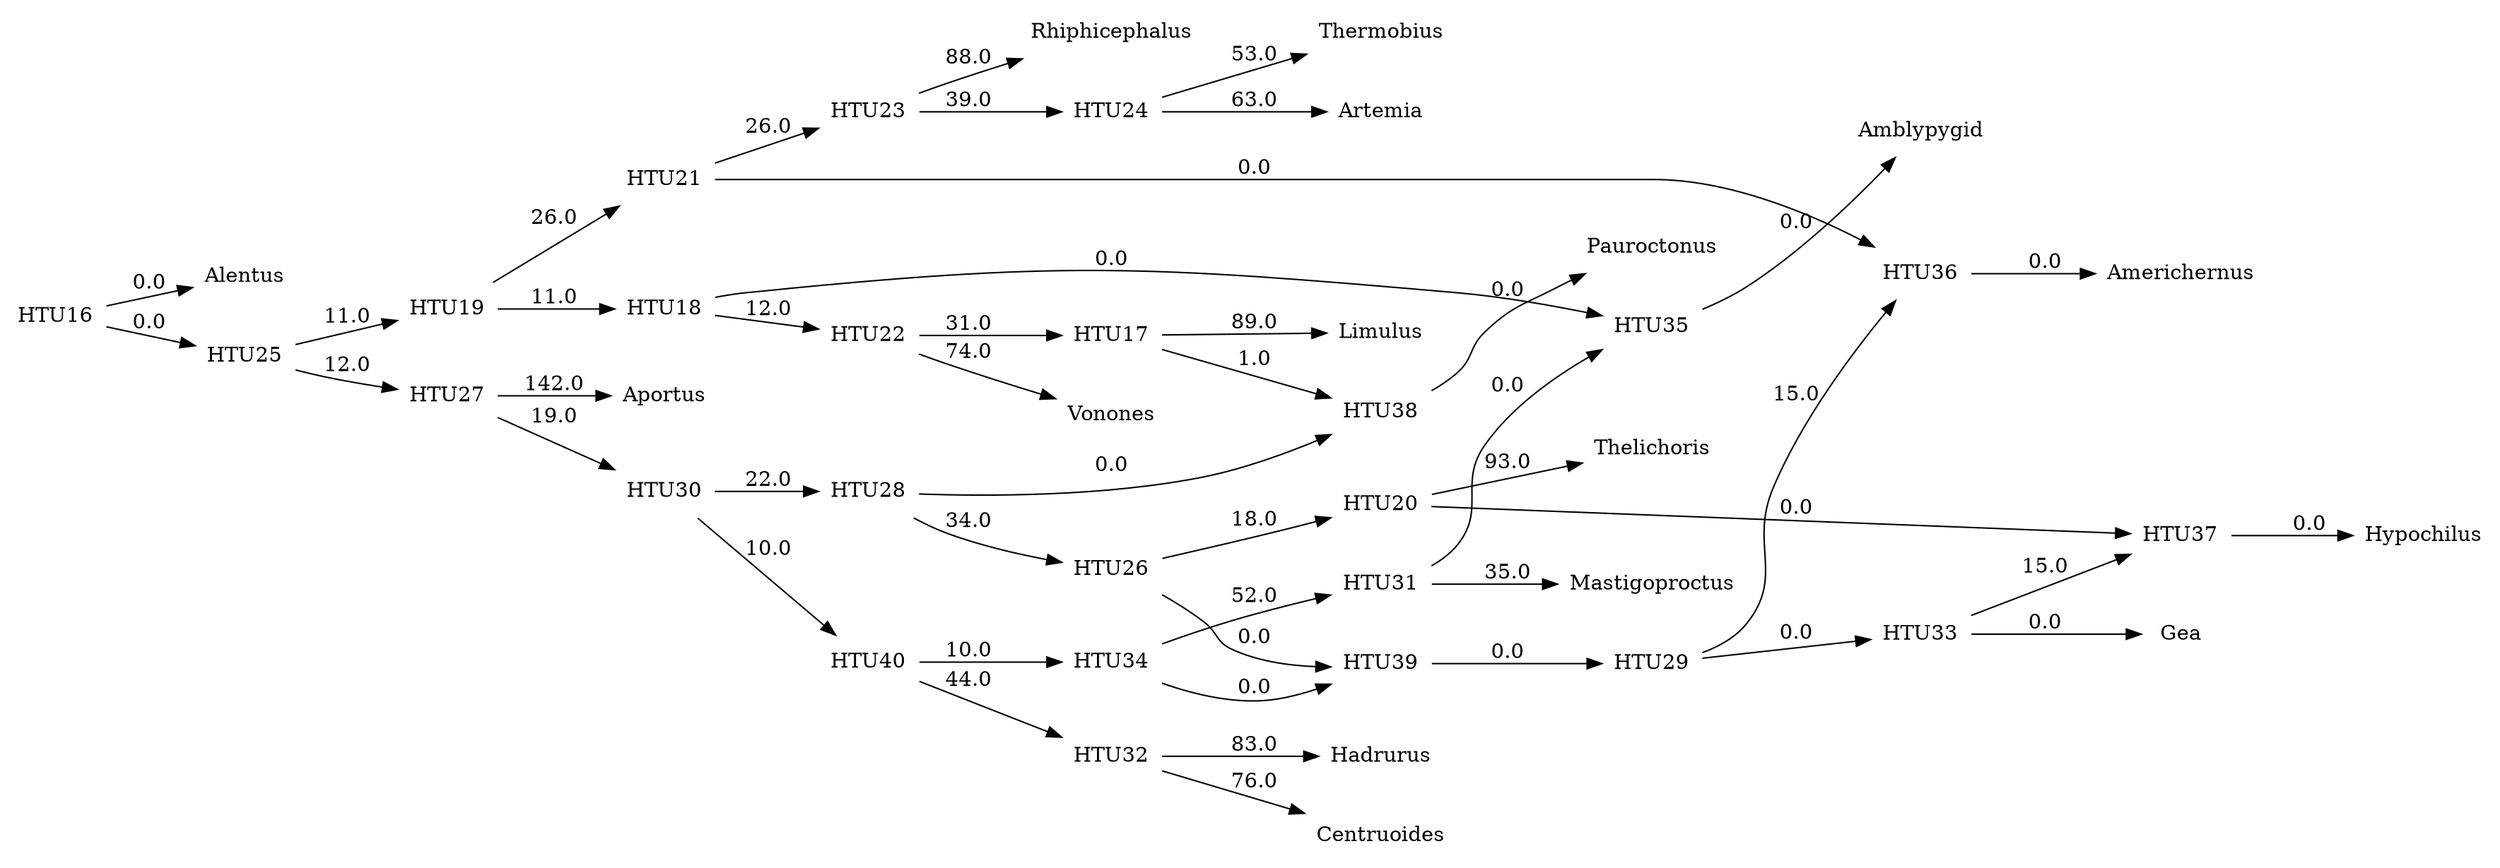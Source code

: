 digraph G {
	rankdir = LR;	edge [colorscheme=spectral11];	node [shape = none];

    0 [label=Alentus];
    1 [label=Amblypygid];
    2 [label=Americhernus];
    3 [label=Aportus];
    4 [label=Artemia];
    5 [label=Centruoides];
    6 [label=Gea];
    7 [label=Hadrurus];
    8 [label=Hypochilus];
    9 [label=Limulus];
    10 [label=Mastigoproctus];
    11 [label=Pauroctonus];
    12 [label=Rhiphicephalus];
    13 [label=Thelichoris];
    14 [label=Thermobius];
    15 [label=Vonones];
    16 [label=HTU16];
    17 [label=HTU17];
    18 [label=HTU18];
    19 [label=HTU19];
    20 [label=HTU20];
    21 [label=HTU21];
    22 [label=HTU22];
    23 [label=HTU23];
    24 [label=HTU24];
    25 [label=HTU25];
    26 [label=HTU26];
    27 [label=HTU27];
    28 [label=HTU28];
    29 [label=HTU29];
    30 [label=HTU30];
    31 [label=HTU31];
    32 [label=HTU32];
    33 [label=HTU33];
    34 [label=HTU34];
    35 [label=HTU35];
    36 [label=HTU36];
    37 [label=HTU37];
    38 [label=HTU38];
    39 [label=HTU39];
    40 [label=HTU40];
    16 -> 0 [label=0.0];
    16 -> 25 [label=0.0];
    17 -> 9 [label=89.0];
    17 -> 38 [label=1.0];
    18 -> 22 [label=12.0];
    18 -> 35 [label=0.0];
    19 -> 18 [label=11.0];
    19 -> 21 [label=26.0];
    20 -> 13 [label=93.0];
    20 -> 37 [label=0.0];
    21 -> 23 [label=26.0];
    21 -> 36 [label=0.0];
    22 -> 15 [label=74.0];
    22 -> 17 [label=31.0];
    23 -> 12 [label=88.0];
    23 -> 24 [label=39.0];
    24 -> 4 [label=63.0];
    24 -> 14 [label=53.0];
    25 -> 19 [label=11.0];
    25 -> 27 [label=12.0];
    26 -> 20 [label=18.0];
    26 -> 39 [label=0.0];
    27 -> 3 [label=142.0];
    27 -> 30 [label=19.0];
    28 -> 26 [label=34.0];
    28 -> 38 [label=0.0];
    29 -> 33 [label=0.0];
    29 -> 36 [label=15.0];
    30 -> 28 [label=22.0];
    30 -> 40 [label=10.0];
    31 -> 10 [label=35.0];
    31 -> 35 [label=0.0];
    32 -> 5 [label=76.0];
    32 -> 7 [label=83.0];
    33 -> 6 [label=0.0];
    33 -> 37 [label=15.0];
    34 -> 31 [label=52.0];
    34 -> 39 [label=0.0];
    35 -> 1 [label=0.0];
    36 -> 2 [label=0.0];
    37 -> 8 [label=0.0];
    38 -> 11 [label=0.0];
    39 -> 29 [label=0.0];
    40 -> 32 [label=44.0];
    40 -> 34 [label=10.0];
}
//3578.0
digraph G {
	rankdir = LR;	edge [colorscheme=spectral11];	node [shape = none];

    0 [label=Alentus];
    1 [label=Amblypygid];
    2 [label=Americhernus];
    3 [label=Aportus];
    4 [label=Artemia];
    5 [label=Centruoides];
    6 [label=Gea];
    7 [label=Hadrurus];
    8 [label=Hypochilus];
    9 [label=Limulus];
    10 [label=Mastigoproctus];
    11 [label=Pauroctonus];
    12 [label=Rhiphicephalus];
    13 [label=Thelichoris];
    14 [label=Thermobius];
    15 [label=Vonones];
    16 [label=HTU16];
    17 [label=HTU17];
    18 [label=HTU18];
    19 [label=HTU19];
    20 [label=HTU20];
    21 [label=HTU21];
    22 [label=HTU22];
    23 [label=HTU23];
    24 [label=HTU24];
    25 [label=HTU25];
    26 [label=HTU26];
    27 [label=HTU27];
    28 [label=HTU28];
    29 [label=HTU29];
    30 [label=HTU30];
    16 -> 0 [label=0.0];
    16 -> 25 [label=0.0];
    17 -> 9 [label=89.0];
    17 -> 11 [label=97.0];
    18 -> 1 [label=75.0];
    18 -> 22 [label=11.0];
    19 -> 18 [label=14.0];
    19 -> 21 [label=21.0];
    20 -> 8 [label=100.0];
    20 -> 13 [label=75.0];
    21 -> 2 [label=106.0];
    21 -> 23 [label=27.0];
    22 -> 15 [label=75.0];
    22 -> 17 [label=30.0];
    23 -> 12 [label=88.0];
    23 -> 24 [label=38.0];
    24 -> 4 [label=62.0];
    24 -> 14 [label=55.0];
    25 -> 19 [label=17.0];
    25 -> 26 [label=12.0];
    26 -> 3 [label=124.0];
    26 -> 27 [label=23.0];
    27 -> 20 [label=43.0];
    27 -> 30 [label=12.0];
    28 -> 5 [label=70.0];
    28 -> 7 [label=83.0];
    29 -> 6 [label=116.0];
    29 -> 10 [label=75.0];
    30 -> 28 [label=33.0];
    30 -> 29 [label=14.0];
}
//2883.0
digraph G {
	rankdir = LR;	edge [colorscheme=spectral11];	node [shape = none];

    0 [label=Alentus];
    1 [label=Amblypygid];
    2 [label=Americhernus];
    3 [label=Aportus];
    4 [label=Artemia];
    5 [label=Centruoides];
    6 [label=Gea];
    7 [label=Hadrurus];
    8 [label=Hypochilus];
    9 [label=Limulus];
    10 [label=Mastigoproctus];
    11 [label=Pauroctonus];
    12 [label=Rhiphicephalus];
    13 [label=Thelichoris];
    14 [label=Thermobius];
    15 [label=Vonones];
    16 [label=HTU16];
    17 [label=HTU17];
    18 [label=HTU18];
    19 [label=HTU19];
    20 [label=HTU20];
    21 [label=HTU21];
    22 [label=HTU22];
    23 [label=HTU23];
    24 [label=HTU24];
    25 [label=HTU25];
    26 [label=HTU26];
    27 [label=HTU27];
    28 [label=HTU28];
    29 [label=HTU29];
    30 [label=HTU30];
    16 -> 0 [label=0.0];
    16 -> 23 [label=2.0];
    17 -> 1 [label=76.0];
    17 -> 20 [label=28.0];
    18 -> 17 [label=11.0];
    18 -> 19 [label=26.0];
    19 -> 2 [label=104.0];
    19 -> 21 [label=30.0];
    20 -> 9 [label=96.0];
    20 -> 15 [label=81.0];
    21 -> 12 [label=91.0];
    21 -> 22 [label=37.0];
    22 -> 4 [label=60.0];
    22 -> 14 [label=52.0];
    23 -> 18 [label=19.0];
    23 -> 24 [label=12.0];
    24 -> 3 [label=126.0];
    24 -> 26 [label=23.0];
    25 -> 11 [label=83.0];
    25 -> 13 [label=100.0];
    26 -> 25 [label=24.0];
    26 -> 30 [label=12.0];
    27 -> 5 [label=66.0];
    27 -> 7 [label=87.0];
    28 -> 6 [label=81.0];
    28 -> 8 [label=95.0];
    29 -> 10 [label=60.0];
    29 -> 28 [label=51.0];
    30 -> 27 [label=43.0];
    30 -> 29 [label=17.0];
}
//2852.0
digraph G {
	rankdir = LR;	edge [colorscheme=spectral11];	node [shape = none];

    0 [label=Alentus];
    1 [label=Amblypygid];
    2 [label=Americhernus];
    3 [label=Aportus];
    4 [label=Artemia];
    5 [label=Centruoides];
    6 [label=Gea];
    7 [label=Hadrurus];
    8 [label=Hypochilus];
    9 [label=Limulus];
    10 [label=Mastigoproctus];
    11 [label=Pauroctonus];
    12 [label=Rhiphicephalus];
    13 [label=Thelichoris];
    14 [label=Thermobius];
    15 [label=Vonones];
    16 [label=HTU16];
    17 [label=HTU17];
    18 [label=HTU18];
    19 [label=HTU19];
    20 [label=HTU20];
    21 [label=HTU21];
    22 [label=HTU22];
    23 [label=HTU23];
    24 [label=HTU24];
    25 [label=HTU25];
    26 [label=HTU26];
    27 [label=HTU27];
    28 [label=HTU28];
    29 [label=HTU29];
    30 [label=HTU30];
    16 -> 0 [label=0.0];
    16 -> 23 [label=0.0];
    17 -> 9 [label=83.0];
    17 -> 11 [label=105.0];
    18 -> 1 [label=86.0];
    18 -> 20 [label=9.0];
    19 -> 18 [label=4.0];
    19 -> 21 [label=32.0];
    20 -> 15 [label=81.0];
    20 -> 17 [label=28.0];
    21 -> 12 [label=82.0];
    21 -> 22 [label=56.0];
    22 -> 4 [label=59.0];
    22 -> 14 [label=52.0];
    23 -> 19 [label=23.0];
    23 -> 24 [label=14.0];
    24 -> 3 [label=109.0];
    24 -> 26 [label=28.0];
    25 -> 2 [label=78.0];
    25 -> 28 [label=27.0];
    26 -> 13 [label=101.0];
    26 -> 30 [label=24.0];
    27 -> 5 [label=70.0];
    27 -> 7 [label=85.0];
    28 -> 6 [label=66.0];
    28 -> 8 [label=97.0];
    29 -> 10 [label=56.0];
    29 -> 25 [label=44.0];
    30 -> 27 [label=38.0];
    30 -> 29 [label=11.0];
}
//2830.0
digraph G {
	rankdir = LR;	edge [colorscheme=spectral11];	node [shape = none];

    0 [label=Alentus];
    1 [label=Amblypygid];
    2 [label=Americhernus];
    3 [label=Aportus];
    4 [label=Artemia];
    5 [label=Centruoides];
    6 [label=Gea];
    7 [label=Hadrurus];
    8 [label=Hypochilus];
    9 [label=Limulus];
    10 [label=Mastigoproctus];
    11 [label=Pauroctonus];
    12 [label=Rhiphicephalus];
    13 [label=Thelichoris];
    14 [label=Thermobius];
    15 [label=Vonones];
    16 [label=HTU16];
    17 [label=HTU17];
    18 [label=HTU18];
    19 [label=HTU19];
    20 [label=HTU20];
    21 [label=HTU21];
    22 [label=HTU22];
    23 [label=HTU23];
    24 [label=HTU24];
    25 [label=HTU25];
    26 [label=HTU26];
    27 [label=HTU27];
    28 [label=HTU28];
    29 [label=HTU29];
    30 [label=HTU30];
    16 -> 0 [label=0.0];
    16 -> 23 [label=0.0];
    17 -> 9 [label=83.0];
    17 -> 11 [label=105.0];
    18 -> 1 [label=86.0];
    18 -> 20 [label=9.0];
    19 -> 18 [label=4.0];
    19 -> 21 [label=32.0];
    20 -> 15 [label=81.0];
    20 -> 17 [label=28.0];
    21 -> 12 [label=82.0];
    21 -> 22 [label=56.0];
    22 -> 4 [label=59.0];
    22 -> 14 [label=52.0];
    23 -> 19 [label=23.0];
    23 -> 24 [label=14.0];
    24 -> 3 [label=109.0];
    24 -> 26 [label=28.0];
    25 -> 2 [label=78.0];
    25 -> 28 [label=27.0];
    26 -> 13 [label=101.0];
    26 -> 30 [label=24.0];
    27 -> 5 [label=70.0];
    27 -> 7 [label=85.0];
    28 -> 6 [label=66.0];
    28 -> 8 [label=97.0];
    29 -> 10 [label=56.0];
    29 -> 25 [label=44.0];
    30 -> 27 [label=38.0];
    30 -> 29 [label=11.0];
}
//2830.0
digraph G {
	rankdir = LR;	edge [colorscheme=spectral11];	node [shape = none];

    0 [label=Alentus];
    1 [label=Amblypygid];
    2 [label=Americhernus];
    3 [label=Aportus];
    4 [label=Artemia];
    5 [label=Centruoides];
    6 [label=Gea];
    7 [label=Hadrurus];
    8 [label=Hypochilus];
    9 [label=Limulus];
    10 [label=Mastigoproctus];
    11 [label=Pauroctonus];
    12 [label=Rhiphicephalus];
    13 [label=Thelichoris];
    14 [label=Thermobius];
    15 [label=Vonones];
    16 [label=HTU16];
    17 [label=HTU17];
    18 [label=HTU18];
    19 [label=HTU19];
    20 [label=HTU20];
    21 [label=HTU21];
    22 [label=HTU22];
    23 [label=HTU23];
    24 [label=HTU24];
    25 [label=HTU25];
    26 [label=HTU26];
    27 [label=HTU27];
    28 [label=HTU28];
    29 [label=HTU29];
    30 [label=HTU30];
    16 -> 0 [label=0.0];
    16 -> 22 [label=0.0];
    17 -> 1 [label=87.0];
    17 -> 19 [label=24.0];
    18 -> 17 [label=8.0];
    18 -> 20 [label=30.0];
    19 -> 9 [label=96.0];
    19 -> 15 [label=81.0];
    20 -> 12 [label=84.0];
    20 -> 21 [label=56.0];
    21 -> 4 [label=58.0];
    21 -> 14 [label=55.0];
    22 -> 18 [label=18.0];
    22 -> 23 [label=15.0];
    23 -> 3 [label=114.0];
    23 -> 26 [label=25.0];
    24 -> 11 [label=74.0];
    24 -> 13 [label=107.0];
    25 -> 2 [label=74.0];
    25 -> 28 [label=28.0];
    26 -> 24 [label=25.0];
    26 -> 30 [label=15.0];
    27 -> 5 [label=70.0];
    27 -> 7 [label=86.0];
    28 -> 6 [label=60.0];
    28 -> 8 [label=94.0];
    29 -> 10 [label=64.0];
    29 -> 25 [label=43.0];
    30 -> 27 [label=39.0];
    30 -> 29 [label=19.0];
}
//2803.0
digraph G {
	rankdir = LR;	edge [colorscheme=spectral11];	node [shape = none];

    0 [label=Alentus];
    1 [label=Amblypygid];
    2 [label=Americhernus];
    3 [label=Aportus];
    4 [label=Artemia];
    5 [label=Centruoides];
    6 [label=Gea];
    7 [label=Hadrurus];
    8 [label=Hypochilus];
    9 [label=Limulus];
    10 [label=Mastigoproctus];
    11 [label=Pauroctonus];
    12 [label=Rhiphicephalus];
    13 [label=Thelichoris];
    14 [label=Thermobius];
    15 [label=Vonones];
    16 [label=HTU16];
    17 [label=HTU17];
    18 [label=HTU18];
    19 [label=HTU19];
    20 [label=HTU20];
    21 [label=HTU21];
    22 [label=HTU22];
    23 [label=HTU23];
    24 [label=HTU24];
    25 [label=HTU25];
    26 [label=HTU26];
    27 [label=HTU27];
    28 [label=HTU28];
    29 [label=HTU29];
    30 [label=HTU30];
    16 -> 0 [label=0.0];
    16 -> 23 [label=1.0];
    17 -> 9 [label=85.0];
    17 -> 11 [label=104.0];
    18 -> 1 [label=88.0];
    18 -> 20 [label=11.0];
    19 -> 18 [label=5.0];
    19 -> 21 [label=31.0];
    20 -> 15 [label=80.0];
    20 -> 17 [label=29.0];
    21 -> 12 [label=84.0];
    21 -> 22 [label=54.0];
    22 -> 4 [label=60.0];
    22 -> 14 [label=51.0];
    23 -> 19 [label=17.0];
    23 -> 25 [label=8.0];
    24 -> 13 [label=89.0];
    24 -> 26 [label=17.0];
    25 -> 3 [label=132.0];
    25 -> 27 [label=23.0];
    26 -> 2 [label=74.0];
    26 -> 29 [label=29.0];
    27 -> 24 [label=40.0];
    27 -> 30 [label=23.0];
    28 -> 5 [label=64.0];
    28 -> 7 [label=85.0];
    29 -> 6 [label=69.0];
    29 -> 8 [label=98.0];
    30 -> 10 [label=56.0];
    30 -> 28 [label=42.0];
}
//2791.0
digraph G {
	rankdir = LR;	edge [colorscheme=spectral11];	node [shape = none];

    0 [label=Alentus];
    1 [label=Amblypygid];
    2 [label=Americhernus];
    3 [label=Aportus];
    4 [label=Artemia];
    5 [label=Centruoides];
    6 [label=Gea];
    7 [label=Hadrurus];
    8 [label=Hypochilus];
    9 [label=Limulus];
    10 [label=Mastigoproctus];
    11 [label=Pauroctonus];
    12 [label=Rhiphicephalus];
    13 [label=Thelichoris];
    14 [label=Thermobius];
    15 [label=Vonones];
    16 [label=HTU16];
    17 [label=HTU17];
    18 [label=HTU18];
    19 [label=HTU19];
    20 [label=HTU20];
    21 [label=HTU21];
    22 [label=HTU22];
    23 [label=HTU23];
    24 [label=HTU24];
    25 [label=HTU25];
    26 [label=HTU26];
    27 [label=HTU27];
    28 [label=HTU28];
    29 [label=HTU29];
    30 [label=HTU30];
    16 -> 0 [label=0.0];
    16 -> 23 [label=1.0];
    17 -> 9 [label=85.0];
    17 -> 11 [label=104.0];
    18 -> 1 [label=88.0];
    18 -> 20 [label=11.0];
    19 -> 18 [label=5.0];
    19 -> 21 [label=31.0];
    20 -> 15 [label=80.0];
    20 -> 17 [label=29.0];
    21 -> 12 [label=84.0];
    21 -> 22 [label=54.0];
    22 -> 4 [label=60.0];
    22 -> 14 [label=51.0];
    23 -> 19 [label=17.0];
    23 -> 25 [label=8.0];
    24 -> 13 [label=89.0];
    24 -> 26 [label=17.0];
    25 -> 3 [label=132.0];
    25 -> 27 [label=23.0];
    26 -> 2 [label=74.0];
    26 -> 29 [label=29.0];
    27 -> 24 [label=40.0];
    27 -> 30 [label=23.0];
    28 -> 5 [label=64.0];
    28 -> 7 [label=85.0];
    29 -> 6 [label=69.0];
    29 -> 8 [label=98.0];
    30 -> 10 [label=56.0];
    30 -> 28 [label=42.0];
}
//2791.0
digraph G {
	rankdir = LR;	edge [colorscheme=spectral11];	node [shape = none];

    0 [label=Alentus];
    1 [label=Amblypygid];
    2 [label=Americhernus];
    3 [label=Aportus];
    4 [label=Artemia];
    5 [label=Centruoides];
    6 [label=Gea];
    7 [label=Hadrurus];
    8 [label=Hypochilus];
    9 [label=Limulus];
    10 [label=Mastigoproctus];
    11 [label=Pauroctonus];
    12 [label=Rhiphicephalus];
    13 [label=Thelichoris];
    14 [label=Thermobius];
    15 [label=Vonones];
    16 [label=HTU16];
    17 [label=HTU17];
    18 [label=HTU18];
    19 [label=HTU19];
    20 [label=HTU20];
    21 [label=HTU21];
    22 [label=HTU22];
    23 [label=HTU23];
    24 [label=HTU24];
    25 [label=HTU25];
    26 [label=HTU26];
    27 [label=HTU27];
    28 [label=HTU28];
    29 [label=HTU29];
    30 [label=HTU30];
    16 -> 0 [label=0.0];
    16 -> 23 [label=0.0];
    17 -> 1 [label=86.0];
    17 -> 20 [label=23.0];
    18 -> 17 [label=6.0];
    18 -> 21 [label=34.0];
    19 -> 8 [label=95.0];
    19 -> 13 [label=83.0];
    20 -> 9 [label=101.0];
    20 -> 15 [label=76.0];
    21 -> 12 [label=84.0];
    21 -> 22 [label=55.0];
    22 -> 4 [label=62.0];
    22 -> 14 [label=52.0];
    23 -> 18 [label=18.0];
    23 -> 25 [label=10.0];
    24 -> 19 [label=24.0];
    24 -> 27 [label=23.0];
    25 -> 3 [label=123.0];
    25 -> 28 [label=20.0];
    26 -> 11 [label=80.0];
    26 -> 24 [label=29.0];
    27 -> 2 [label=86.0];
    27 -> 6 [label=84.0];
    28 -> 26 [label=23.0];
    28 -> 30 [label=25.0];
    29 -> 5 [label=62.0];
    29 -> 7 [label=84.0];
    30 -> 10 [label=59.0];
    30 -> 29 [label=34.0];
}
//2758.0
digraph G {
	rankdir = LR;	edge [colorscheme=spectral11];	node [shape = none];

    0 [label=Alentus];
    1 [label=Amblypygid];
    2 [label=Americhernus];
    3 [label=Aportus];
    4 [label=Artemia];
    5 [label=Centruoides];
    6 [label=Gea];
    7 [label=Hadrurus];
    8 [label=Hypochilus];
    9 [label=Limulus];
    10 [label=Mastigoproctus];
    11 [label=Pauroctonus];
    12 [label=Rhiphicephalus];
    13 [label=Thelichoris];
    14 [label=Thermobius];
    15 [label=Vonones];
    16 [label=HTU16];
    17 [label=HTU17];
    18 [label=HTU18];
    19 [label=HTU19];
    20 [label=HTU20];
    21 [label=HTU21];
    22 [label=HTU22];
    23 [label=HTU23];
    24 [label=HTU24];
    25 [label=HTU25];
    26 [label=HTU26];
    27 [label=HTU27];
    28 [label=HTU28];
    29 [label=HTU29];
    30 [label=HTU30];
    16 -> 0 [label=0.0];
    16 -> 22 [label=1.0];
    17 -> 9 [label=84.0];
    17 -> 11 [label=113.0];
    18 -> 19 [label=6.0];
    18 -> 20 [label=20.0];
    19 -> 15 [label=74.0];
    19 -> 17 [label=29.0];
    20 -> 12 [label=83.0];
    20 -> 21 [label=66.0];
    21 -> 4 [label=60.0];
    21 -> 14 [label=54.0];
    22 -> 18 [label=22.0];
    22 -> 24 [label=18.0];
    23 -> 13 [label=82.0];
    23 -> 25 [label=17.0];
    24 -> 3 [label=115.0];
    24 -> 26 [label=24.0];
    25 -> 2 [label=71.0];
    25 -> 29 [label=29.0];
    26 -> 23 [label=38.0];
    26 -> 30 [label=17.0];
    27 -> 1 [label=44.0];
    27 -> 10 [label=34.0];
    28 -> 5 [label=63.0];
    28 -> 7 [label=87.0];
    29 -> 6 [label=65.0];
    29 -> 8 [label=99.0];
    30 -> 27 [label=41.0];
    30 -> 28 [label=39.0];
}
//2695.0
digraph G {
	rankdir = LR;	edge [colorscheme=spectral11];	node [shape = none];

    0 [label=Alentus];
    1 [label=Amblypygid];
    2 [label=Americhernus];
    3 [label=Aportus];
    4 [label=Artemia];
    5 [label=Centruoides];
    6 [label=Gea];
    7 [label=Hadrurus];
    8 [label=Hypochilus];
    9 [label=Limulus];
    10 [label=Mastigoproctus];
    11 [label=Pauroctonus];
    12 [label=Rhiphicephalus];
    13 [label=Thelichoris];
    14 [label=Thermobius];
    15 [label=Vonones];
    16 [label=HTU16];
    17 [label=HTU17];
    18 [label=HTU18];
    19 [label=HTU19];
    20 [label=HTU20];
    21 [label=HTU21];
    22 [label=HTU22];
    23 [label=HTU23];
    24 [label=HTU24];
    25 [label=HTU25];
    26 [label=HTU26];
    27 [label=HTU27];
    28 [label=HTU28];
    29 [label=HTU29];
    30 [label=HTU30];
    16 -> 0 [label=0.0];
    16 -> 21 [label=2.0];
    17 -> 18 [label=8.0];
    17 -> 19 [label=25.0];
    18 -> 9 [label=98.0];
    18 -> 15 [label=80.0];
    19 -> 12 [label=80.0];
    19 -> 20 [label=62.0];
    20 -> 4 [label=59.0];
    20 -> 14 [label=55.0];
    21 -> 17 [label=13.0];
    21 -> 23 [label=25.0];
    22 -> 13 [label=74.0];
    22 -> 25 [label=18.0];
    23 -> 3 [label=118.0];
    23 -> 26 [label=26.0];
    24 -> 11 [label=82.0];
    24 -> 22 [label=33.0];
    25 -> 2 [label=70.0];
    25 -> 29 [label=27.0];
    26 -> 24 [label=22.0];
    26 -> 30 [label=14.0];
    27 -> 1 [label=41.0];
    27 -> 10 [label=39.0];
    28 -> 5 [label=64.0];
    28 -> 7 [label=88.0];
    29 -> 6 [label=71.0];
    29 -> 8 [label=93.0];
    30 -> 27 [label=36.0];
    30 -> 28 [label=38.0];
}
//2668.0
